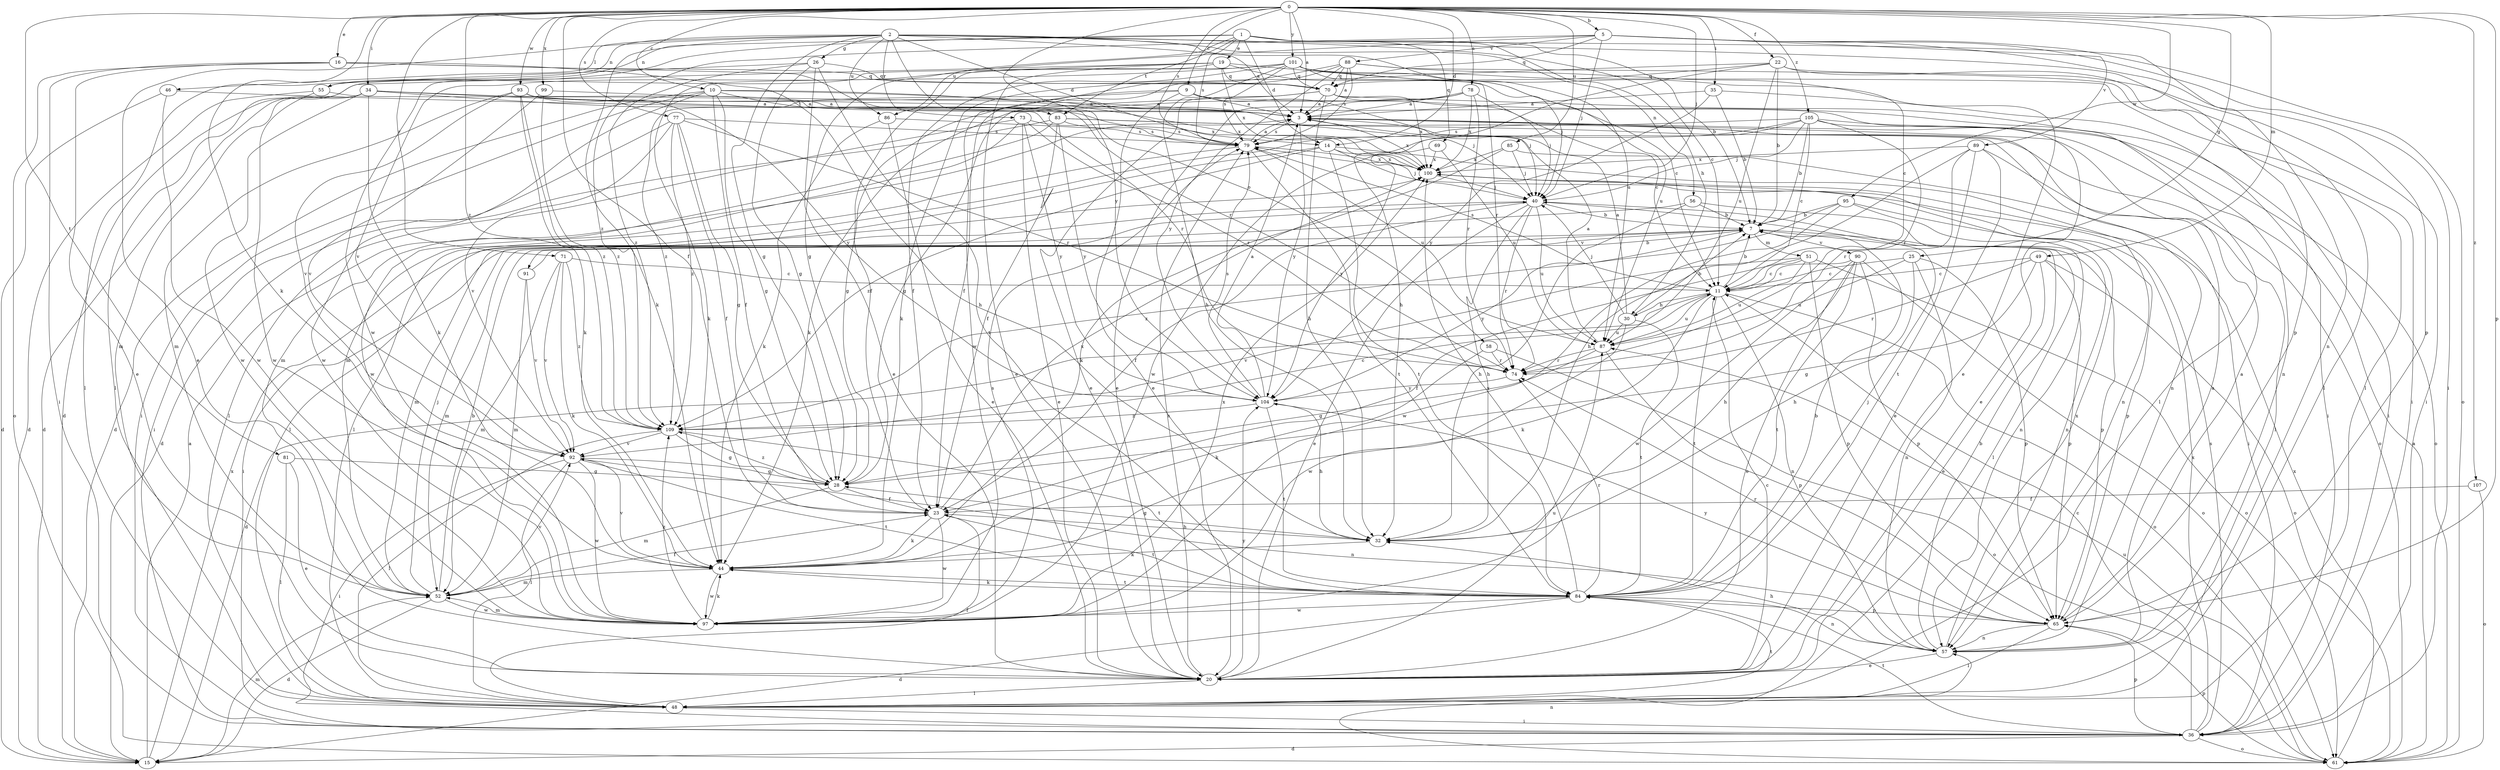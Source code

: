 strict digraph  {
0;
1;
2;
3;
5;
7;
9;
10;
11;
14;
15;
16;
19;
20;
22;
23;
25;
26;
28;
30;
32;
34;
35;
36;
40;
44;
46;
48;
49;
51;
52;
55;
56;
57;
58;
61;
65;
69;
70;
71;
73;
74;
77;
78;
79;
81;
83;
84;
85;
86;
87;
88;
89;
90;
91;
92;
93;
95;
97;
99;
100;
101;
104;
105;
107;
109;
0 -> 3  [label=a];
0 -> 5  [label=b];
0 -> 9  [label=c];
0 -> 10  [label=c];
0 -> 14  [label=d];
0 -> 16  [label=e];
0 -> 22  [label=f];
0 -> 23  [label=f];
0 -> 25  [label=g];
0 -> 34  [label=i];
0 -> 35  [label=i];
0 -> 40  [label=j];
0 -> 44  [label=k];
0 -> 49  [label=m];
0 -> 65  [label=p];
0 -> 71  [label=r];
0 -> 77  [label=s];
0 -> 78  [label=s];
0 -> 79  [label=s];
0 -> 81  [label=t];
0 -> 85  [label=u];
0 -> 93  [label=w];
0 -> 95  [label=w];
0 -> 99  [label=x];
0 -> 101  [label=y];
0 -> 104  [label=y];
0 -> 105  [label=z];
0 -> 107  [label=z];
0 -> 109  [label=z];
1 -> 7  [label=b];
1 -> 14  [label=d];
1 -> 19  [label=e];
1 -> 30  [label=h];
1 -> 55  [label=n];
1 -> 65  [label=p];
1 -> 69  [label=q];
1 -> 79  [label=s];
1 -> 83  [label=t];
1 -> 86  [label=u];
1 -> 97  [label=w];
2 -> 3  [label=a];
2 -> 11  [label=c];
2 -> 14  [label=d];
2 -> 20  [label=e];
2 -> 26  [label=g];
2 -> 28  [label=g];
2 -> 44  [label=k];
2 -> 46  [label=l];
2 -> 55  [label=n];
2 -> 56  [label=n];
2 -> 58  [label=o];
2 -> 65  [label=p];
2 -> 73  [label=r];
2 -> 86  [label=u];
2 -> 87  [label=u];
3 -> 79  [label=s];
3 -> 100  [label=x];
3 -> 104  [label=y];
5 -> 28  [label=g];
5 -> 36  [label=i];
5 -> 40  [label=j];
5 -> 57  [label=n];
5 -> 61  [label=o];
5 -> 70  [label=q];
5 -> 88  [label=v];
5 -> 89  [label=v];
5 -> 109  [label=z];
7 -> 51  [label=m];
7 -> 52  [label=m];
7 -> 65  [label=p];
7 -> 90  [label=v];
7 -> 91  [label=v];
7 -> 104  [label=y];
9 -> 3  [label=a];
9 -> 20  [label=e];
9 -> 28  [label=g];
9 -> 36  [label=i];
9 -> 40  [label=j];
9 -> 109  [label=z];
10 -> 15  [label=d];
10 -> 23  [label=f];
10 -> 28  [label=g];
10 -> 36  [label=i];
10 -> 40  [label=j];
10 -> 83  [label=t];
10 -> 97  [label=w];
10 -> 100  [label=x];
11 -> 7  [label=b];
11 -> 15  [label=d];
11 -> 30  [label=h];
11 -> 44  [label=k];
11 -> 57  [label=n];
11 -> 61  [label=o];
11 -> 79  [label=s];
11 -> 84  [label=t];
11 -> 87  [label=u];
14 -> 40  [label=j];
14 -> 48  [label=l];
14 -> 57  [label=n];
14 -> 84  [label=t];
14 -> 100  [label=x];
14 -> 109  [label=z];
15 -> 3  [label=a];
15 -> 52  [label=m];
15 -> 100  [label=x];
16 -> 20  [label=e];
16 -> 32  [label=h];
16 -> 36  [label=i];
16 -> 61  [label=o];
16 -> 70  [label=q];
16 -> 74  [label=r];
19 -> 11  [label=c];
19 -> 20  [label=e];
19 -> 23  [label=f];
19 -> 40  [label=j];
19 -> 48  [label=l];
19 -> 70  [label=q];
19 -> 92  [label=v];
19 -> 100  [label=x];
20 -> 11  [label=c];
20 -> 48  [label=l];
20 -> 79  [label=s];
20 -> 87  [label=u];
20 -> 104  [label=y];
22 -> 7  [label=b];
22 -> 23  [label=f];
22 -> 32  [label=h];
22 -> 36  [label=i];
22 -> 48  [label=l];
22 -> 70  [label=q];
22 -> 87  [label=u];
23 -> 32  [label=h];
23 -> 44  [label=k];
23 -> 84  [label=t];
23 -> 97  [label=w];
23 -> 100  [label=x];
25 -> 11  [label=c];
25 -> 32  [label=h];
25 -> 57  [label=n];
25 -> 65  [label=p];
25 -> 87  [label=u];
26 -> 20  [label=e];
26 -> 28  [label=g];
26 -> 48  [label=l];
26 -> 70  [label=q];
26 -> 84  [label=t];
26 -> 109  [label=z];
28 -> 23  [label=f];
28 -> 52  [label=m];
28 -> 109  [label=z];
30 -> 3  [label=a];
30 -> 7  [label=b];
30 -> 40  [label=j];
30 -> 84  [label=t];
30 -> 87  [label=u];
30 -> 97  [label=w];
32 -> 28  [label=g];
32 -> 44  [label=k];
34 -> 3  [label=a];
34 -> 15  [label=d];
34 -> 44  [label=k];
34 -> 52  [label=m];
34 -> 74  [label=r];
34 -> 97  [label=w];
34 -> 100  [label=x];
35 -> 3  [label=a];
35 -> 7  [label=b];
35 -> 36  [label=i];
35 -> 104  [label=y];
36 -> 11  [label=c];
36 -> 15  [label=d];
36 -> 61  [label=o];
36 -> 65  [label=p];
36 -> 79  [label=s];
36 -> 84  [label=t];
36 -> 100  [label=x];
40 -> 7  [label=b];
40 -> 20  [label=e];
40 -> 23  [label=f];
40 -> 32  [label=h];
40 -> 48  [label=l];
40 -> 52  [label=m];
40 -> 74  [label=r];
40 -> 87  [label=u];
44 -> 52  [label=m];
44 -> 84  [label=t];
44 -> 92  [label=v];
44 -> 97  [label=w];
46 -> 3  [label=a];
46 -> 15  [label=d];
46 -> 97  [label=w];
48 -> 23  [label=f];
48 -> 36  [label=i];
48 -> 84  [label=t];
49 -> 11  [label=c];
49 -> 20  [label=e];
49 -> 28  [label=g];
49 -> 61  [label=o];
49 -> 65  [label=p];
49 -> 74  [label=r];
51 -> 11  [label=c];
51 -> 23  [label=f];
51 -> 61  [label=o];
51 -> 65  [label=p];
51 -> 87  [label=u];
51 -> 92  [label=v];
52 -> 7  [label=b];
52 -> 15  [label=d];
52 -> 23  [label=f];
52 -> 40  [label=j];
52 -> 92  [label=v];
52 -> 97  [label=w];
55 -> 3  [label=a];
55 -> 15  [label=d];
55 -> 97  [label=w];
56 -> 7  [label=b];
56 -> 32  [label=h];
56 -> 36  [label=i];
56 -> 57  [label=n];
57 -> 3  [label=a];
57 -> 7  [label=b];
57 -> 20  [label=e];
57 -> 32  [label=h];
57 -> 100  [label=x];
58 -> 44  [label=k];
58 -> 61  [label=o];
58 -> 74  [label=r];
61 -> 3  [label=a];
61 -> 57  [label=n];
61 -> 65  [label=p];
61 -> 87  [label=u];
61 -> 100  [label=x];
65 -> 3  [label=a];
65 -> 48  [label=l];
65 -> 57  [label=n];
65 -> 74  [label=r];
65 -> 104  [label=y];
69 -> 87  [label=u];
69 -> 100  [label=x];
69 -> 104  [label=y];
70 -> 3  [label=a];
70 -> 20  [label=e];
70 -> 28  [label=g];
70 -> 32  [label=h];
70 -> 40  [label=j];
70 -> 48  [label=l];
70 -> 100  [label=x];
71 -> 11  [label=c];
71 -> 44  [label=k];
71 -> 52  [label=m];
71 -> 92  [label=v];
71 -> 109  [label=z];
73 -> 20  [label=e];
73 -> 48  [label=l];
73 -> 74  [label=r];
73 -> 79  [label=s];
73 -> 97  [label=w];
73 -> 104  [label=y];
74 -> 104  [label=y];
77 -> 23  [label=f];
77 -> 28  [label=g];
77 -> 36  [label=i];
77 -> 74  [label=r];
77 -> 79  [label=s];
77 -> 92  [label=v];
77 -> 109  [label=z];
78 -> 3  [label=a];
78 -> 11  [label=c];
78 -> 20  [label=e];
78 -> 44  [label=k];
78 -> 74  [label=r];
78 -> 100  [label=x];
79 -> 3  [label=a];
79 -> 48  [label=l];
79 -> 84  [label=t];
79 -> 87  [label=u];
79 -> 100  [label=x];
81 -> 20  [label=e];
81 -> 28  [label=g];
81 -> 48  [label=l];
83 -> 15  [label=d];
83 -> 23  [label=f];
83 -> 52  [label=m];
83 -> 57  [label=n];
83 -> 61  [label=o];
83 -> 79  [label=s];
83 -> 104  [label=y];
84 -> 7  [label=b];
84 -> 15  [label=d];
84 -> 40  [label=j];
84 -> 44  [label=k];
84 -> 57  [label=n];
84 -> 65  [label=p];
84 -> 74  [label=r];
84 -> 97  [label=w];
84 -> 100  [label=x];
85 -> 36  [label=i];
85 -> 40  [label=j];
85 -> 44  [label=k];
85 -> 100  [label=x];
86 -> 20  [label=e];
86 -> 44  [label=k];
86 -> 79  [label=s];
87 -> 3  [label=a];
87 -> 28  [label=g];
87 -> 65  [label=p];
87 -> 74  [label=r];
88 -> 3  [label=a];
88 -> 20  [label=e];
88 -> 44  [label=k];
88 -> 48  [label=l];
88 -> 70  [label=q];
88 -> 79  [label=s];
88 -> 97  [label=w];
88 -> 104  [label=y];
89 -> 20  [label=e];
89 -> 32  [label=h];
89 -> 48  [label=l];
89 -> 74  [label=r];
89 -> 84  [label=t];
89 -> 100  [label=x];
90 -> 11  [label=c];
90 -> 20  [label=e];
90 -> 32  [label=h];
90 -> 61  [label=o];
90 -> 65  [label=p];
90 -> 84  [label=t];
90 -> 97  [label=w];
91 -> 7  [label=b];
91 -> 52  [label=m];
91 -> 92  [label=v];
92 -> 28  [label=g];
92 -> 36  [label=i];
92 -> 48  [label=l];
92 -> 57  [label=n];
92 -> 84  [label=t];
92 -> 97  [label=w];
93 -> 3  [label=a];
93 -> 44  [label=k];
93 -> 52  [label=m];
93 -> 57  [label=n];
93 -> 92  [label=v];
93 -> 104  [label=y];
93 -> 109  [label=z];
95 -> 7  [label=b];
95 -> 57  [label=n];
95 -> 65  [label=p];
95 -> 97  [label=w];
95 -> 109  [label=z];
97 -> 44  [label=k];
97 -> 52  [label=m];
97 -> 79  [label=s];
97 -> 100  [label=x];
97 -> 109  [label=z];
99 -> 3  [label=a];
99 -> 92  [label=v];
99 -> 109  [label=z];
100 -> 40  [label=j];
101 -> 11  [label=c];
101 -> 15  [label=d];
101 -> 23  [label=f];
101 -> 32  [label=h];
101 -> 36  [label=i];
101 -> 44  [label=k];
101 -> 70  [label=q];
101 -> 74  [label=r];
101 -> 79  [label=s];
101 -> 87  [label=u];
104 -> 3  [label=a];
104 -> 32  [label=h];
104 -> 79  [label=s];
104 -> 84  [label=t];
104 -> 109  [label=z];
105 -> 7  [label=b];
105 -> 11  [label=c];
105 -> 20  [label=e];
105 -> 40  [label=j];
105 -> 52  [label=m];
105 -> 61  [label=o];
105 -> 74  [label=r];
105 -> 79  [label=s];
105 -> 97  [label=w];
107 -> 23  [label=f];
107 -> 61  [label=o];
109 -> 11  [label=c];
109 -> 28  [label=g];
109 -> 48  [label=l];
109 -> 84  [label=t];
109 -> 92  [label=v];
}
